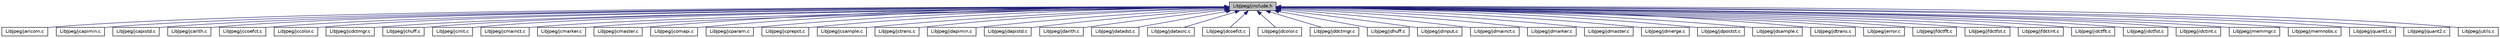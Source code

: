 digraph "LibJpeg/jinclude.h"
{
 // LATEX_PDF_SIZE
  bgcolor="transparent";
  edge [fontname="Helvetica",fontsize="10",labelfontname="Helvetica",labelfontsize="10"];
  node [fontname="Helvetica",fontsize="10",shape=record];
  Node6 [label="LibJpeg/jinclude.h",height=0.2,width=0.4,color="black", fillcolor="grey75", style="filled", fontcolor="black",tooltip=" "];
  Node6 -> Node7 [dir="back",color="midnightblue",fontsize="10",style="solid"];
  Node7 [label="LibJpeg/jaricom.c",height=0.2,width=0.4,color="black",URL="$jaricom_8c.html",tooltip=" "];
  Node6 -> Node8 [dir="back",color="midnightblue",fontsize="10",style="solid"];
  Node8 [label="LibJpeg/jcapimin.c",height=0.2,width=0.4,color="black",URL="$jcapimin_8c.html",tooltip=" "];
  Node6 -> Node9 [dir="back",color="midnightblue",fontsize="10",style="solid"];
  Node9 [label="LibJpeg/jcapistd.c",height=0.2,width=0.4,color="black",URL="$jcapistd_8c.html",tooltip=" "];
  Node6 -> Node10 [dir="back",color="midnightblue",fontsize="10",style="solid"];
  Node10 [label="LibJpeg/jcarith.c",height=0.2,width=0.4,color="black",URL="$jcarith_8c.html",tooltip=" "];
  Node6 -> Node11 [dir="back",color="midnightblue",fontsize="10",style="solid"];
  Node11 [label="LibJpeg/jccoefct.c",height=0.2,width=0.4,color="black",URL="$jccoefct_8c.html",tooltip=" "];
  Node6 -> Node12 [dir="back",color="midnightblue",fontsize="10",style="solid"];
  Node12 [label="LibJpeg/jccolor.c",height=0.2,width=0.4,color="black",URL="$jccolor_8c.html",tooltip=" "];
  Node6 -> Node13 [dir="back",color="midnightblue",fontsize="10",style="solid"];
  Node13 [label="LibJpeg/jcdctmgr.c",height=0.2,width=0.4,color="black",URL="$jcdctmgr_8c.html",tooltip=" "];
  Node6 -> Node14 [dir="back",color="midnightblue",fontsize="10",style="solid"];
  Node14 [label="LibJpeg/jchuff.c",height=0.2,width=0.4,color="black",URL="$jchuff_8c.html",tooltip=" "];
  Node6 -> Node15 [dir="back",color="midnightblue",fontsize="10",style="solid"];
  Node15 [label="LibJpeg/jcinit.c",height=0.2,width=0.4,color="black",URL="$jcinit_8c.html",tooltip=" "];
  Node6 -> Node16 [dir="back",color="midnightblue",fontsize="10",style="solid"];
  Node16 [label="LibJpeg/jcmainct.c",height=0.2,width=0.4,color="black",URL="$jcmainct_8c.html",tooltip=" "];
  Node6 -> Node17 [dir="back",color="midnightblue",fontsize="10",style="solid"];
  Node17 [label="LibJpeg/jcmarker.c",height=0.2,width=0.4,color="black",URL="$jcmarker_8c.html",tooltip=" "];
  Node6 -> Node18 [dir="back",color="midnightblue",fontsize="10",style="solid"];
  Node18 [label="LibJpeg/jcmaster.c",height=0.2,width=0.4,color="black",URL="$jcmaster_8c.html",tooltip=" "];
  Node6 -> Node19 [dir="back",color="midnightblue",fontsize="10",style="solid"];
  Node19 [label="LibJpeg/jcomapi.c",height=0.2,width=0.4,color="black",URL="$jcomapi_8c.html",tooltip=" "];
  Node6 -> Node20 [dir="back",color="midnightblue",fontsize="10",style="solid"];
  Node20 [label="LibJpeg/jcparam.c",height=0.2,width=0.4,color="black",URL="$jcparam_8c.html",tooltip=" "];
  Node6 -> Node21 [dir="back",color="midnightblue",fontsize="10",style="solid"];
  Node21 [label="LibJpeg/jcprepct.c",height=0.2,width=0.4,color="black",URL="$jcprepct_8c.html",tooltip=" "];
  Node6 -> Node22 [dir="back",color="midnightblue",fontsize="10",style="solid"];
  Node22 [label="LibJpeg/jcsample.c",height=0.2,width=0.4,color="black",URL="$jcsample_8c.html",tooltip=" "];
  Node6 -> Node23 [dir="back",color="midnightblue",fontsize="10",style="solid"];
  Node23 [label="LibJpeg/jctrans.c",height=0.2,width=0.4,color="black",URL="$jctrans_8c.html",tooltip=" "];
  Node6 -> Node24 [dir="back",color="midnightblue",fontsize="10",style="solid"];
  Node24 [label="LibJpeg/jdapimin.c",height=0.2,width=0.4,color="black",URL="$jdapimin_8c.html",tooltip=" "];
  Node6 -> Node25 [dir="back",color="midnightblue",fontsize="10",style="solid"];
  Node25 [label="LibJpeg/jdapistd.c",height=0.2,width=0.4,color="black",URL="$jdapistd_8c.html",tooltip=" "];
  Node6 -> Node26 [dir="back",color="midnightblue",fontsize="10",style="solid"];
  Node26 [label="LibJpeg/jdarith.c",height=0.2,width=0.4,color="black",URL="$jdarith_8c.html",tooltip=" "];
  Node6 -> Node27 [dir="back",color="midnightblue",fontsize="10",style="solid"];
  Node27 [label="LibJpeg/jdatadst.c",height=0.2,width=0.4,color="black",URL="$jdatadst_8c.html",tooltip=" "];
  Node6 -> Node28 [dir="back",color="midnightblue",fontsize="10",style="solid"];
  Node28 [label="LibJpeg/jdatasrc.c",height=0.2,width=0.4,color="black",URL="$jdatasrc_8c.html",tooltip=" "];
  Node6 -> Node29 [dir="back",color="midnightblue",fontsize="10",style="solid"];
  Node29 [label="LibJpeg/jdcoefct.c",height=0.2,width=0.4,color="black",URL="$jdcoefct_8c.html",tooltip=" "];
  Node6 -> Node30 [dir="back",color="midnightblue",fontsize="10",style="solid"];
  Node30 [label="LibJpeg/jdcolor.c",height=0.2,width=0.4,color="black",URL="$jdcolor_8c.html",tooltip=" "];
  Node6 -> Node31 [dir="back",color="midnightblue",fontsize="10",style="solid"];
  Node31 [label="LibJpeg/jddctmgr.c",height=0.2,width=0.4,color="black",URL="$jddctmgr_8c.html",tooltip=" "];
  Node6 -> Node32 [dir="back",color="midnightblue",fontsize="10",style="solid"];
  Node32 [label="LibJpeg/jdhuff.c",height=0.2,width=0.4,color="black",URL="$jdhuff_8c.html",tooltip=" "];
  Node6 -> Node33 [dir="back",color="midnightblue",fontsize="10",style="solid"];
  Node33 [label="LibJpeg/jdinput.c",height=0.2,width=0.4,color="black",URL="$jdinput_8c.html",tooltip=" "];
  Node6 -> Node34 [dir="back",color="midnightblue",fontsize="10",style="solid"];
  Node34 [label="LibJpeg/jdmainct.c",height=0.2,width=0.4,color="black",URL="$jdmainct_8c.html",tooltip=" "];
  Node6 -> Node35 [dir="back",color="midnightblue",fontsize="10",style="solid"];
  Node35 [label="LibJpeg/jdmarker.c",height=0.2,width=0.4,color="black",URL="$jdmarker_8c.html",tooltip=" "];
  Node6 -> Node36 [dir="back",color="midnightblue",fontsize="10",style="solid"];
  Node36 [label="LibJpeg/jdmaster.c",height=0.2,width=0.4,color="black",URL="$jdmaster_8c.html",tooltip=" "];
  Node6 -> Node37 [dir="back",color="midnightblue",fontsize="10",style="solid"];
  Node37 [label="LibJpeg/jdmerge.c",height=0.2,width=0.4,color="black",URL="$jdmerge_8c.html",tooltip=" "];
  Node6 -> Node38 [dir="back",color="midnightblue",fontsize="10",style="solid"];
  Node38 [label="LibJpeg/jdpostct.c",height=0.2,width=0.4,color="black",URL="$jdpostct_8c.html",tooltip=" "];
  Node6 -> Node39 [dir="back",color="midnightblue",fontsize="10",style="solid"];
  Node39 [label="LibJpeg/jdsample.c",height=0.2,width=0.4,color="black",URL="$jdsample_8c.html",tooltip=" "];
  Node6 -> Node40 [dir="back",color="midnightblue",fontsize="10",style="solid"];
  Node40 [label="LibJpeg/jdtrans.c",height=0.2,width=0.4,color="black",URL="$jdtrans_8c.html",tooltip=" "];
  Node6 -> Node41 [dir="back",color="midnightblue",fontsize="10",style="solid"];
  Node41 [label="LibJpeg/jerror.c",height=0.2,width=0.4,color="black",URL="$jerror_8c.html",tooltip=" "];
  Node6 -> Node42 [dir="back",color="midnightblue",fontsize="10",style="solid"];
  Node42 [label="LibJpeg/jfdctflt.c",height=0.2,width=0.4,color="black",URL="$jfdctflt_8c.html",tooltip=" "];
  Node6 -> Node43 [dir="back",color="midnightblue",fontsize="10",style="solid"];
  Node43 [label="LibJpeg/jfdctfst.c",height=0.2,width=0.4,color="black",URL="$jfdctfst_8c.html",tooltip=" "];
  Node6 -> Node44 [dir="back",color="midnightblue",fontsize="10",style="solid"];
  Node44 [label="LibJpeg/jfdctint.c",height=0.2,width=0.4,color="black",URL="$jfdctint_8c.html",tooltip=" "];
  Node6 -> Node45 [dir="back",color="midnightblue",fontsize="10",style="solid"];
  Node45 [label="LibJpeg/jidctflt.c",height=0.2,width=0.4,color="black",URL="$jidctflt_8c.html",tooltip=" "];
  Node6 -> Node46 [dir="back",color="midnightblue",fontsize="10",style="solid"];
  Node46 [label="LibJpeg/jidctfst.c",height=0.2,width=0.4,color="black",URL="$jidctfst_8c.html",tooltip=" "];
  Node6 -> Node47 [dir="back",color="midnightblue",fontsize="10",style="solid"];
  Node47 [label="LibJpeg/jidctint.c",height=0.2,width=0.4,color="black",URL="$jidctint_8c.html",tooltip=" "];
  Node6 -> Node48 [dir="back",color="midnightblue",fontsize="10",style="solid"];
  Node48 [label="LibJpeg/jmemmgr.c",height=0.2,width=0.4,color="black",URL="$jmemmgr_8c.html",tooltip=" "];
  Node6 -> Node49 [dir="back",color="midnightblue",fontsize="10",style="solid"];
  Node49 [label="LibJpeg/jmemnobs.c",height=0.2,width=0.4,color="black",URL="$jmemnobs_8c.html",tooltip=" "];
  Node6 -> Node50 [dir="back",color="midnightblue",fontsize="10",style="solid"];
  Node50 [label="LibJpeg/jquant1.c",height=0.2,width=0.4,color="black",URL="$jquant1_8c.html",tooltip=" "];
  Node6 -> Node51 [dir="back",color="midnightblue",fontsize="10",style="solid"];
  Node51 [label="LibJpeg/jquant2.c",height=0.2,width=0.4,color="black",URL="$jquant2_8c.html",tooltip=" "];
  Node6 -> Node52 [dir="back",color="midnightblue",fontsize="10",style="solid"];
  Node52 [label="LibJpeg/jutils.c",height=0.2,width=0.4,color="black",URL="$jutils_8c.html",tooltip=" "];
}
